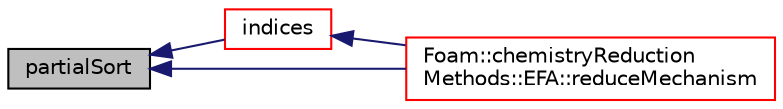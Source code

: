 digraph "partialSort"
{
  bgcolor="transparent";
  edge [fontname="Helvetica",fontsize="10",labelfontname="Helvetica",labelfontsize="10"];
  node [fontname="Helvetica",fontsize="10",shape=record];
  rankdir="LR";
  Node62 [label="partialSort",height=0.2,width=0.4,color="black", fillcolor="grey75", style="filled", fontcolor="black"];
  Node62 -> Node63 [dir="back",color="midnightblue",fontsize="10",style="solid",fontname="Helvetica"];
  Node63 [label="indices",height=0.2,width=0.4,color="red",URL="$a31097.html#a28bce53bb8731da2b5f7a7cfb9ae2167",tooltip="Return the list of sorted indices. Updated every sort. "];
  Node63 -> Node65 [dir="back",color="midnightblue",fontsize="10",style="solid",fontname="Helvetica"];
  Node65 [label="Foam::chemistryReduction\lMethods::EFA::reduceMechanism",height=0.2,width=0.4,color="red",URL="$a31093.html#ab97a7154228c1656fe098928083bbc27",tooltip="Reduce the mechanism. "];
  Node62 -> Node65 [dir="back",color="midnightblue",fontsize="10",style="solid",fontname="Helvetica"];
}

